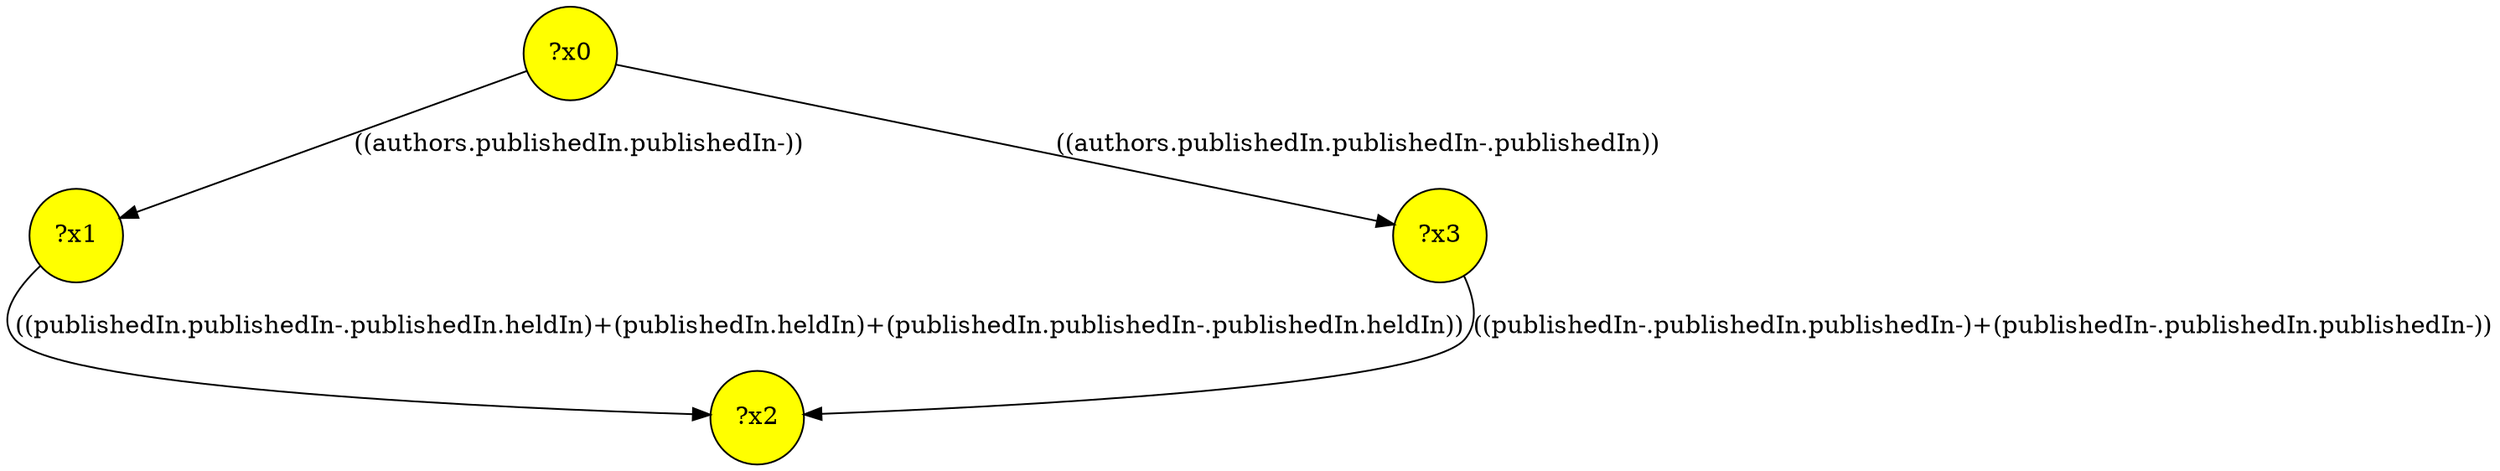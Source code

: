 digraph g {
	x0 [fillcolor="yellow", style="filled," shape=circle, label="?x0"];
	x1 [fillcolor="yellow", style="filled," shape=circle, label="?x1"];
	x3 [fillcolor="yellow", style="filled," shape=circle, label="?x3"];
	x2 [fillcolor="yellow", style="filled," shape=circle, label="?x2"];
	x0 -> x1 [label="((authors.publishedIn.publishedIn-))"];
	x1 -> x2 [label="((publishedIn.publishedIn-.publishedIn.heldIn)+(publishedIn.heldIn)+(publishedIn.publishedIn-.publishedIn.heldIn))"];
	x0 -> x3 [label="((authors.publishedIn.publishedIn-.publishedIn))"];
	x3 -> x2 [label="((publishedIn-.publishedIn.publishedIn-)+(publishedIn-.publishedIn.publishedIn-))"];
}
